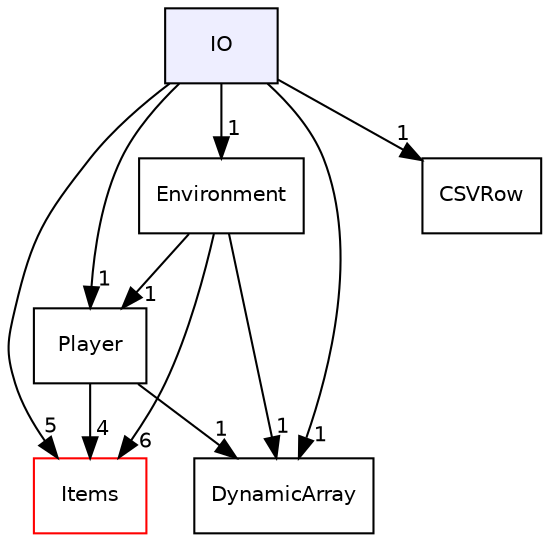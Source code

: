 digraph "IO" {
  compound=true
  node [ fontsize="10", fontname="Helvetica"];
  edge [ labelfontsize="10", labelfontname="Helvetica"];
  dir_f0b8d3380d5649deec2d780f35ec3ac5 [shape=box, label="IO", style="filled", fillcolor="#eeeeff", pencolor="black", URL="dir_f0b8d3380d5649deec2d780f35ec3ac5.html"];
  dir_7d02ce0627a9d08bc7415ddf5065332d [shape=box label="Items" fillcolor="white" style="filled" color="red" URL="dir_7d02ce0627a9d08bc7415ddf5065332d.html"];
  dir_c049039abd2482638da2b3d05566ace6 [shape=box label="Player" URL="dir_c049039abd2482638da2b3d05566ace6.html"];
  dir_bfb28731201ce952010d61bc91e9ec1d [shape=box label="Environment" URL="dir_bfb28731201ce952010d61bc91e9ec1d.html"];
  dir_726245ab4726156a04bb3a1060a0b6ae [shape=box label="DynamicArray" URL="dir_726245ab4726156a04bb3a1060a0b6ae.html"];
  dir_026a08b174cd9967c4b9654af56587be [shape=box label="CSVRow" URL="dir_026a08b174cd9967c4b9654af56587be.html"];
  dir_f0b8d3380d5649deec2d780f35ec3ac5->dir_7d02ce0627a9d08bc7415ddf5065332d [headlabel="5", labeldistance=1.5 headhref="dir_000005_000006.html"];
  dir_f0b8d3380d5649deec2d780f35ec3ac5->dir_c049039abd2482638da2b3d05566ace6 [headlabel="1", labeldistance=1.5 headhref="dir_000005_000017.html"];
  dir_f0b8d3380d5649deec2d780f35ec3ac5->dir_bfb28731201ce952010d61bc91e9ec1d [headlabel="1", labeldistance=1.5 headhref="dir_000005_000002.html"];
  dir_f0b8d3380d5649deec2d780f35ec3ac5->dir_726245ab4726156a04bb3a1060a0b6ae [headlabel="1", labeldistance=1.5 headhref="dir_000005_000001.html"];
  dir_f0b8d3380d5649deec2d780f35ec3ac5->dir_026a08b174cd9967c4b9654af56587be [headlabel="1", labeldistance=1.5 headhref="dir_000005_000000.html"];
  dir_c049039abd2482638da2b3d05566ace6->dir_7d02ce0627a9d08bc7415ddf5065332d [headlabel="4", labeldistance=1.5 headhref="dir_000017_000006.html"];
  dir_c049039abd2482638da2b3d05566ace6->dir_726245ab4726156a04bb3a1060a0b6ae [headlabel="1", labeldistance=1.5 headhref="dir_000017_000001.html"];
  dir_bfb28731201ce952010d61bc91e9ec1d->dir_7d02ce0627a9d08bc7415ddf5065332d [headlabel="6", labeldistance=1.5 headhref="dir_000002_000006.html"];
  dir_bfb28731201ce952010d61bc91e9ec1d->dir_c049039abd2482638da2b3d05566ace6 [headlabel="1", labeldistance=1.5 headhref="dir_000002_000017.html"];
  dir_bfb28731201ce952010d61bc91e9ec1d->dir_726245ab4726156a04bb3a1060a0b6ae [headlabel="1", labeldistance=1.5 headhref="dir_000002_000001.html"];
}
